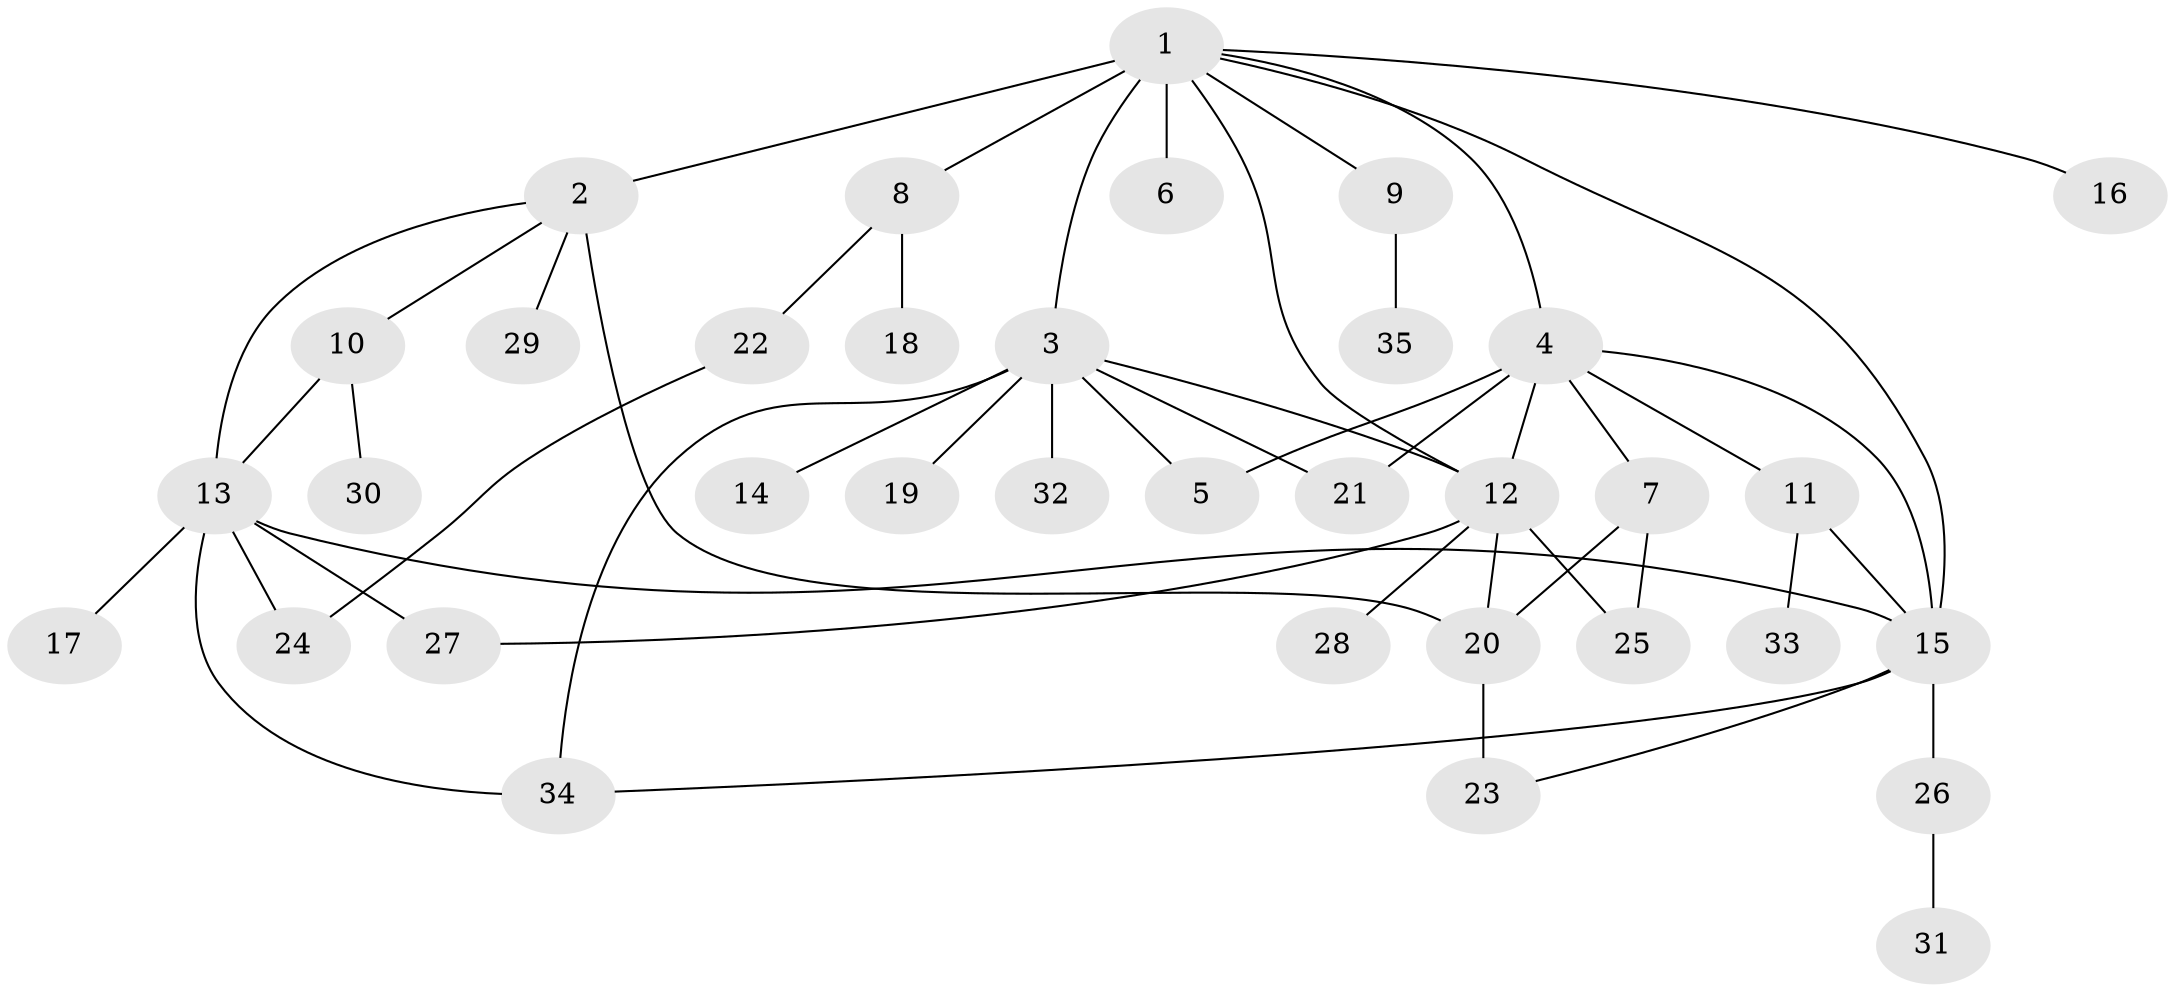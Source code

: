 // original degree distribution, {14: 0.014925373134328358, 6: 0.029850746268656716, 7: 0.04477611940298507, 2: 0.22388059701492538, 1: 0.44776119402985076, 4: 0.04477611940298507, 3: 0.14925373134328357, 8: 0.029850746268656716, 9: 0.014925373134328358}
// Generated by graph-tools (version 1.1) at 2025/35/03/09/25 02:35:21]
// undirected, 35 vertices, 50 edges
graph export_dot {
graph [start="1"]
  node [color=gray90,style=filled];
  1;
  2;
  3;
  4;
  5;
  6;
  7;
  8;
  9;
  10;
  11;
  12;
  13;
  14;
  15;
  16;
  17;
  18;
  19;
  20;
  21;
  22;
  23;
  24;
  25;
  26;
  27;
  28;
  29;
  30;
  31;
  32;
  33;
  34;
  35;
  1 -- 2 [weight=2.0];
  1 -- 3 [weight=1.0];
  1 -- 4 [weight=1.0];
  1 -- 6 [weight=4.0];
  1 -- 8 [weight=1.0];
  1 -- 9 [weight=1.0];
  1 -- 12 [weight=1.0];
  1 -- 15 [weight=1.0];
  1 -- 16 [weight=1.0];
  2 -- 10 [weight=1.0];
  2 -- 13 [weight=1.0];
  2 -- 20 [weight=1.0];
  2 -- 29 [weight=1.0];
  3 -- 5 [weight=1.0];
  3 -- 12 [weight=1.0];
  3 -- 14 [weight=1.0];
  3 -- 19 [weight=1.0];
  3 -- 21 [weight=1.0];
  3 -- 32 [weight=1.0];
  3 -- 34 [weight=1.0];
  4 -- 5 [weight=1.0];
  4 -- 7 [weight=1.0];
  4 -- 11 [weight=1.0];
  4 -- 12 [weight=1.0];
  4 -- 15 [weight=1.0];
  4 -- 21 [weight=1.0];
  7 -- 20 [weight=1.0];
  7 -- 25 [weight=1.0];
  8 -- 18 [weight=1.0];
  8 -- 22 [weight=1.0];
  9 -- 35 [weight=1.0];
  10 -- 13 [weight=2.0];
  10 -- 30 [weight=1.0];
  11 -- 15 [weight=1.0];
  11 -- 33 [weight=1.0];
  12 -- 20 [weight=1.0];
  12 -- 25 [weight=1.0];
  12 -- 27 [weight=1.0];
  12 -- 28 [weight=1.0];
  13 -- 15 [weight=1.0];
  13 -- 17 [weight=1.0];
  13 -- 24 [weight=1.0];
  13 -- 27 [weight=1.0];
  13 -- 34 [weight=1.0];
  15 -- 23 [weight=1.0];
  15 -- 26 [weight=1.0];
  15 -- 34 [weight=1.0];
  20 -- 23 [weight=3.0];
  22 -- 24 [weight=1.0];
  26 -- 31 [weight=1.0];
}
